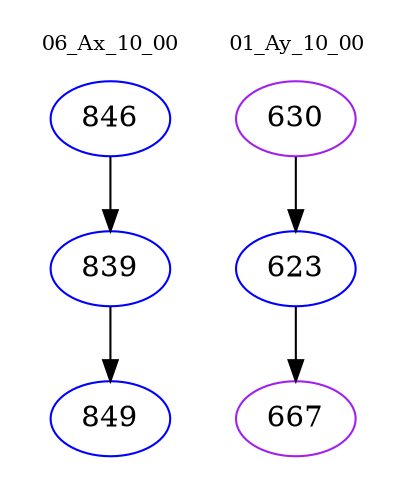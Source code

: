 digraph{
subgraph cluster_0 {
color = white
label = "06_Ax_10_00";
fontsize=10;
T0_846 [label="846", color="blue"]
T0_846 -> T0_839 [color="black"]
T0_839 [label="839", color="blue"]
T0_839 -> T0_849 [color="black"]
T0_849 [label="849", color="blue"]
}
subgraph cluster_1 {
color = white
label = "01_Ay_10_00";
fontsize=10;
T1_630 [label="630", color="purple"]
T1_630 -> T1_623 [color="black"]
T1_623 [label="623", color="blue"]
T1_623 -> T1_667 [color="black"]
T1_667 [label="667", color="purple"]
}
}
